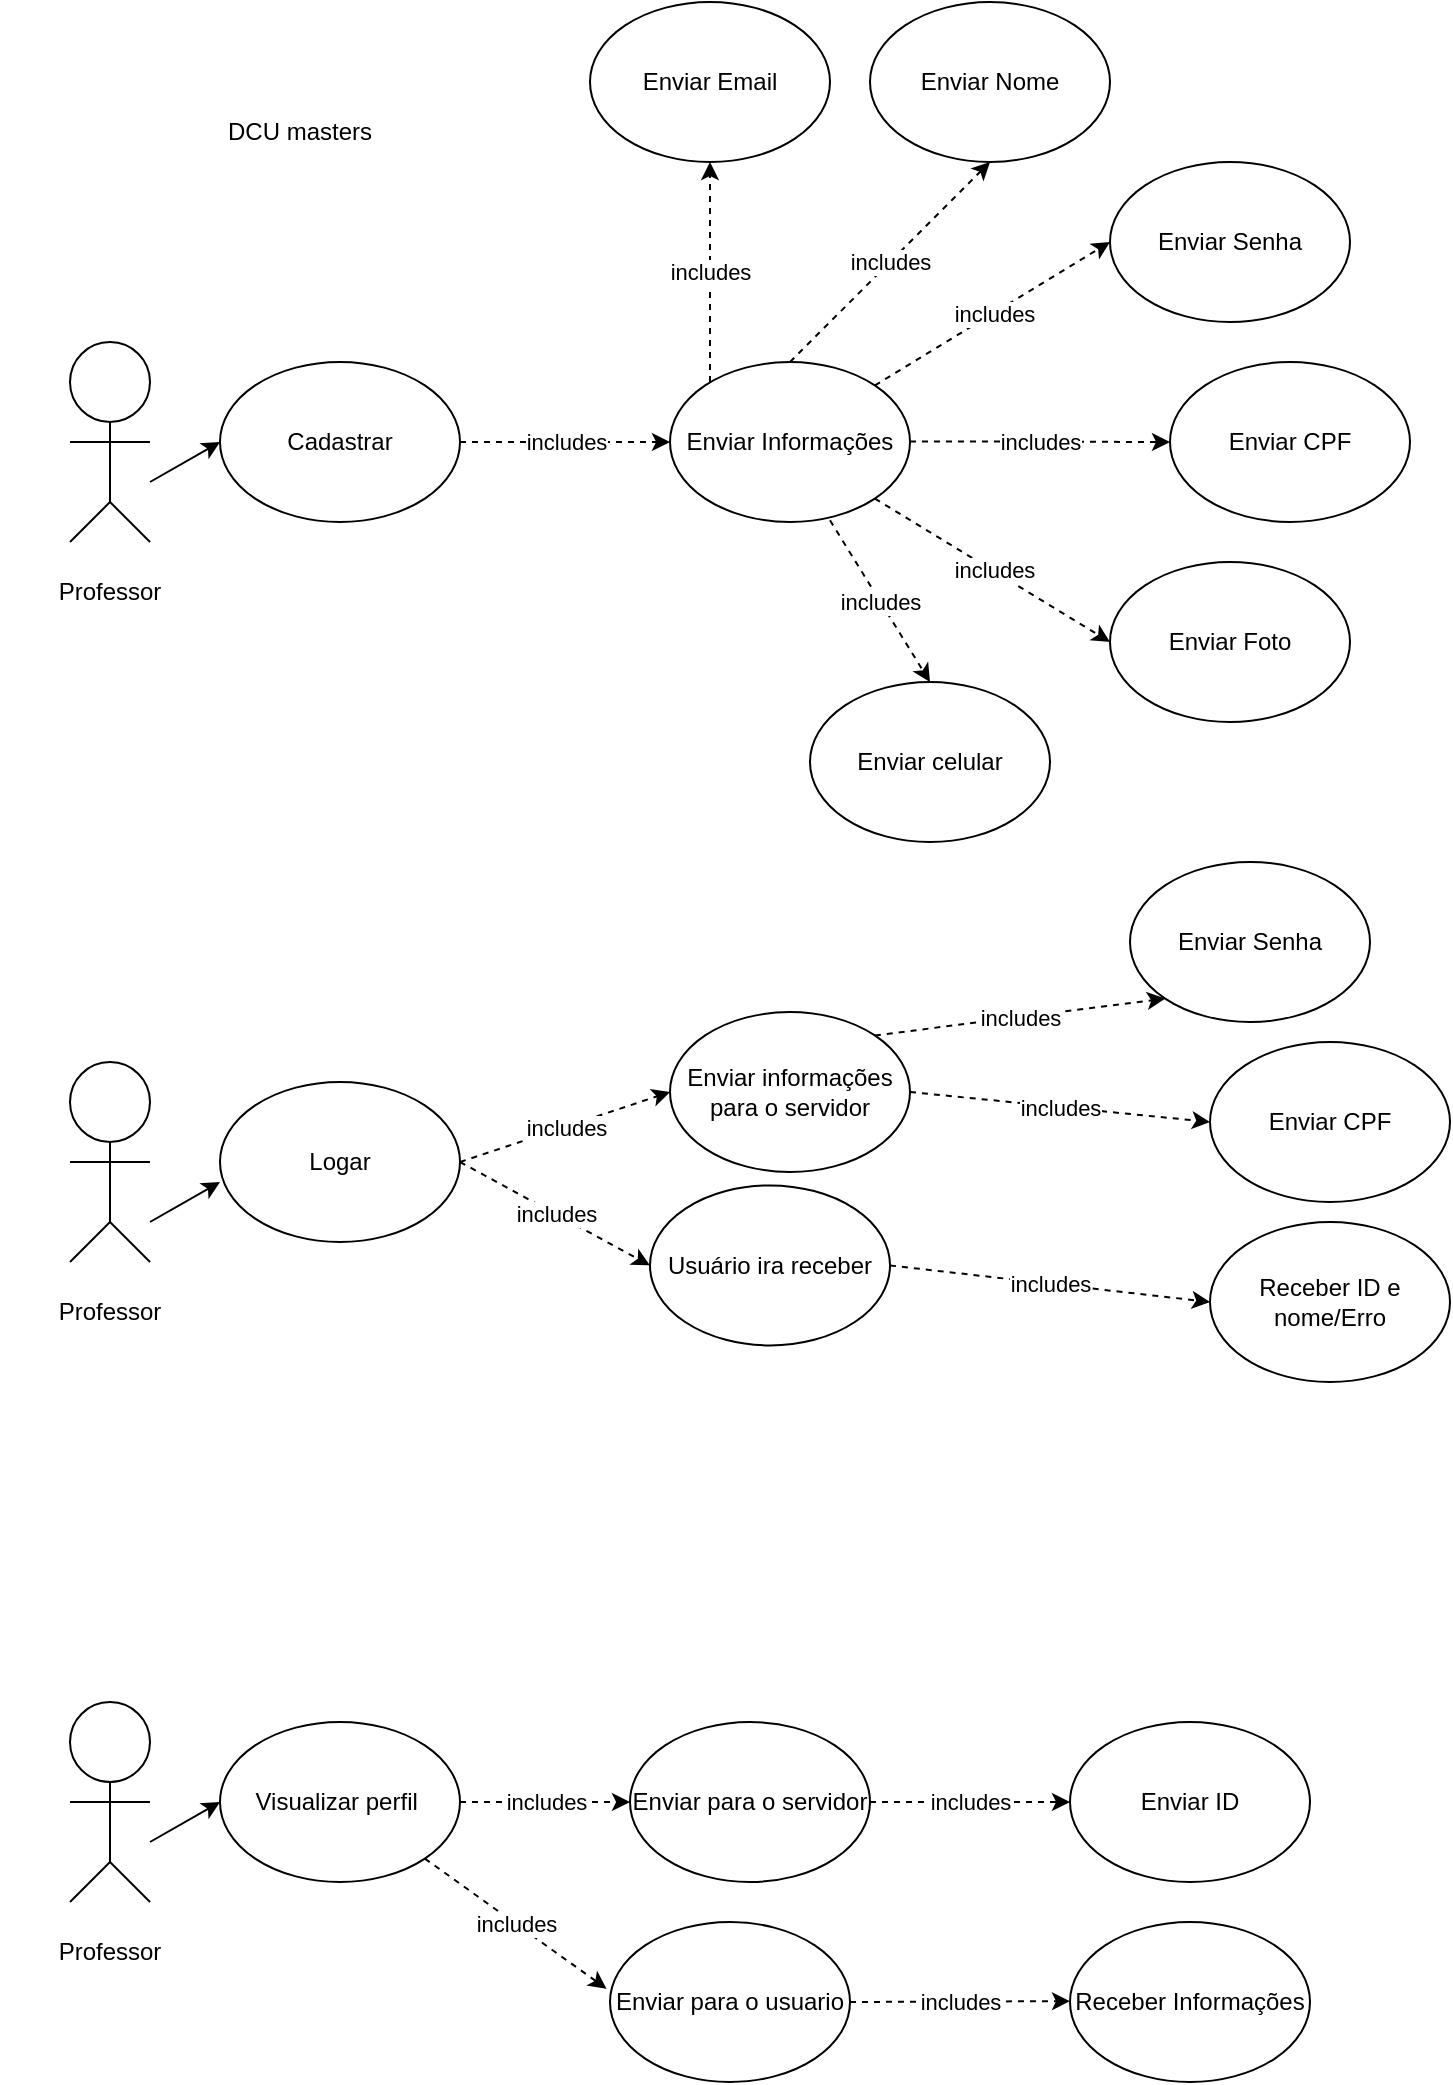 <mxfile version="16.5.6" type="device"><diagram id="yD8AEJvp8rjr0Pd-gw1t" name="Page-1"><mxGraphModel dx="1422" dy="794" grid="1" gridSize="10" guides="1" tooltips="1" connect="1" arrows="1" fold="1" page="1" pageScale="1" pageWidth="827" pageHeight="1169" math="0" shadow="0"><root><mxCell id="0"/><mxCell id="1" parent="0"/><mxCell id="VFdIZOB6IdXJOClM5yZO-1" value="" style="endArrow=none;html=1;rounded=0;" parent="1" target="VFdIZOB6IdXJOClM5yZO-2" edge="1"><mxGeometry width="50" height="50" relative="1" as="geometry"><mxPoint x="100" y="250" as="sourcePoint"/><mxPoint x="100" y="190" as="targetPoint"/></mxGeometry></mxCell><mxCell id="VFdIZOB6IdXJOClM5yZO-2" value="" style="ellipse;whiteSpace=wrap;html=1;aspect=fixed;" parent="1" vertex="1"><mxGeometry x="80" y="170" width="40" height="40" as="geometry"/></mxCell><mxCell id="VFdIZOB6IdXJOClM5yZO-3" value="" style="endArrow=none;html=1;rounded=0;" parent="1" edge="1"><mxGeometry width="50" height="50" relative="1" as="geometry"><mxPoint x="80" y="220" as="sourcePoint"/><mxPoint x="120" y="220" as="targetPoint"/><Array as="points"><mxPoint x="100" y="220"/></Array></mxGeometry></mxCell><mxCell id="VFdIZOB6IdXJOClM5yZO-4" value="" style="endArrow=none;html=1;rounded=0;" parent="1" edge="1"><mxGeometry width="50" height="50" relative="1" as="geometry"><mxPoint x="80" y="270" as="sourcePoint"/><mxPoint x="100" y="250" as="targetPoint"/></mxGeometry></mxCell><mxCell id="VFdIZOB6IdXJOClM5yZO-6" value="" style="endArrow=none;html=1;rounded=0;" parent="1" edge="1"><mxGeometry width="50" height="50" relative="1" as="geometry"><mxPoint x="100" y="250" as="sourcePoint"/><mxPoint x="120" y="270" as="targetPoint"/></mxGeometry></mxCell><mxCell id="VFdIZOB6IdXJOClM5yZO-7" value="DCU masters" style="text;html=1;strokeColor=none;fillColor=none;align=center;verticalAlign=middle;whiteSpace=wrap;rounded=0;" parent="1" vertex="1"><mxGeometry x="130" y="50" width="130" height="30" as="geometry"/></mxCell><mxCell id="VFdIZOB6IdXJOClM5yZO-8" value="Cadastrar" style="ellipse;whiteSpace=wrap;html=1;" parent="1" vertex="1"><mxGeometry x="155" y="180" width="120" height="80" as="geometry"/></mxCell><mxCell id="VFdIZOB6IdXJOClM5yZO-9" value="Logar" style="ellipse;whiteSpace=wrap;html=1;" parent="1" vertex="1"><mxGeometry x="155" y="540" width="120" height="80" as="geometry"/></mxCell><mxCell id="VFdIZOB6IdXJOClM5yZO-11" value="" style="endArrow=none;html=1;rounded=0;" parent="1" target="VFdIZOB6IdXJOClM5yZO-12" edge="1"><mxGeometry width="50" height="50" relative="1" as="geometry"><mxPoint x="100" y="610" as="sourcePoint"/><mxPoint x="100" y="550" as="targetPoint"/></mxGeometry></mxCell><mxCell id="VFdIZOB6IdXJOClM5yZO-12" value="" style="ellipse;whiteSpace=wrap;html=1;aspect=fixed;" parent="1" vertex="1"><mxGeometry x="80" y="530" width="40" height="40" as="geometry"/></mxCell><mxCell id="VFdIZOB6IdXJOClM5yZO-13" value="" style="endArrow=none;html=1;rounded=0;" parent="1" edge="1"><mxGeometry width="50" height="50" relative="1" as="geometry"><mxPoint x="80" y="580" as="sourcePoint"/><mxPoint x="120" y="580" as="targetPoint"/><Array as="points"><mxPoint x="100" y="580"/></Array></mxGeometry></mxCell><mxCell id="VFdIZOB6IdXJOClM5yZO-14" value="" style="endArrow=none;html=1;rounded=0;" parent="1" edge="1"><mxGeometry width="50" height="50" relative="1" as="geometry"><mxPoint x="80" y="630" as="sourcePoint"/><mxPoint x="100" y="610" as="targetPoint"/></mxGeometry></mxCell><mxCell id="VFdIZOB6IdXJOClM5yZO-15" value="" style="endArrow=none;html=1;rounded=0;" parent="1" edge="1"><mxGeometry width="50" height="50" relative="1" as="geometry"><mxPoint x="100" y="610" as="sourcePoint"/><mxPoint x="120" y="630" as="targetPoint"/></mxGeometry></mxCell><mxCell id="VFdIZOB6IdXJOClM5yZO-16" value="Visualizar perfil&amp;nbsp;" style="ellipse;whiteSpace=wrap;html=1;" parent="1" vertex="1"><mxGeometry x="155" y="860" width="120" height="80" as="geometry"/></mxCell><mxCell id="VFdIZOB6IdXJOClM5yZO-17" value="" style="endArrow=none;html=1;rounded=0;" parent="1" target="VFdIZOB6IdXJOClM5yZO-18" edge="1"><mxGeometry width="50" height="50" relative="1" as="geometry"><mxPoint x="100" y="930" as="sourcePoint"/><mxPoint x="100" y="870" as="targetPoint"/></mxGeometry></mxCell><mxCell id="VFdIZOB6IdXJOClM5yZO-18" value="" style="ellipse;whiteSpace=wrap;html=1;aspect=fixed;" parent="1" vertex="1"><mxGeometry x="80" y="850" width="40" height="40" as="geometry"/></mxCell><mxCell id="VFdIZOB6IdXJOClM5yZO-19" value="" style="endArrow=none;html=1;rounded=0;" parent="1" edge="1"><mxGeometry width="50" height="50" relative="1" as="geometry"><mxPoint x="80" y="900" as="sourcePoint"/><mxPoint x="120" y="900" as="targetPoint"/><Array as="points"><mxPoint x="100" y="900"/></Array></mxGeometry></mxCell><mxCell id="VFdIZOB6IdXJOClM5yZO-20" value="" style="endArrow=none;html=1;rounded=0;" parent="1" edge="1"><mxGeometry width="50" height="50" relative="1" as="geometry"><mxPoint x="80" y="950" as="sourcePoint"/><mxPoint x="100" y="930" as="targetPoint"/></mxGeometry></mxCell><mxCell id="VFdIZOB6IdXJOClM5yZO-21" value="" style="endArrow=none;html=1;rounded=0;" parent="1" edge="1"><mxGeometry width="50" height="50" relative="1" as="geometry"><mxPoint x="100" y="930" as="sourcePoint"/><mxPoint x="120" y="950" as="targetPoint"/></mxGeometry></mxCell><mxCell id="VFdIZOB6IdXJOClM5yZO-22" value="Professor" style="text;html=1;strokeColor=none;fillColor=none;align=center;verticalAlign=middle;whiteSpace=wrap;rounded=0;" parent="1" vertex="1"><mxGeometry x="45" y="640" width="110" height="30" as="geometry"/></mxCell><mxCell id="VFdIZOB6IdXJOClM5yZO-23" value="Professor" style="text;html=1;strokeColor=none;fillColor=none;align=center;verticalAlign=middle;whiteSpace=wrap;rounded=0;" parent="1" vertex="1"><mxGeometry x="45" y="960" width="110" height="30" as="geometry"/></mxCell><mxCell id="VFdIZOB6IdXJOClM5yZO-24" value="Professor" style="text;html=1;strokeColor=none;fillColor=none;align=center;verticalAlign=middle;whiteSpace=wrap;rounded=0;" parent="1" vertex="1"><mxGeometry x="45" y="280" width="110" height="30" as="geometry"/></mxCell><mxCell id="VFdIZOB6IdXJOClM5yZO-26" value="i" style="endArrow=classic;html=1;rounded=0;dashed=1;exitX=1;exitY=0.5;exitDx=0;exitDy=0;" parent="1" source="VFdIZOB6IdXJOClM5yZO-8" edge="1"><mxGeometry relative="1" as="geometry"><mxPoint x="290" y="220" as="sourcePoint"/><mxPoint x="380" y="220" as="targetPoint"/></mxGeometry></mxCell><mxCell id="VFdIZOB6IdXJOClM5yZO-27" value="includes" style="edgeLabel;resizable=0;html=1;align=center;verticalAlign=middle;" parent="VFdIZOB6IdXJOClM5yZO-26" connectable="0" vertex="1"><mxGeometry relative="1" as="geometry"/></mxCell><mxCell id="VFdIZOB6IdXJOClM5yZO-28" value="Enviar Informações" style="ellipse;whiteSpace=wrap;html=1;" parent="1" vertex="1"><mxGeometry x="380" y="180" width="120" height="80" as="geometry"/></mxCell><mxCell id="VFdIZOB6IdXJOClM5yZO-29" value="i" style="endArrow=classic;html=1;rounded=0;dashed=1;" parent="1" edge="1"><mxGeometry relative="1" as="geometry"><mxPoint x="500" y="219.71" as="sourcePoint"/><mxPoint x="630" y="220" as="targetPoint"/></mxGeometry></mxCell><mxCell id="VFdIZOB6IdXJOClM5yZO-30" value="includes" style="edgeLabel;resizable=0;html=1;align=center;verticalAlign=middle;" parent="VFdIZOB6IdXJOClM5yZO-29" connectable="0" vertex="1"><mxGeometry relative="1" as="geometry"/></mxCell><mxCell id="VFdIZOB6IdXJOClM5yZO-31" value="Enviar CPF" style="ellipse;whiteSpace=wrap;html=1;" parent="1" vertex="1"><mxGeometry x="630" y="180" width="120" height="80" as="geometry"/></mxCell><mxCell id="VFdIZOB6IdXJOClM5yZO-32" value="" style="endArrow=classic;html=1;rounded=0;entryX=0;entryY=0.5;entryDx=0;entryDy=0;" parent="1" target="VFdIZOB6IdXJOClM5yZO-8" edge="1"><mxGeometry width="50" height="50" relative="1" as="geometry"><mxPoint x="120" y="240" as="sourcePoint"/><mxPoint x="170" y="220" as="targetPoint"/></mxGeometry></mxCell><mxCell id="VFdIZOB6IdXJOClM5yZO-34" value="Enviar Senha" style="ellipse;whiteSpace=wrap;html=1;" parent="1" vertex="1"><mxGeometry x="600" y="80" width="120" height="80" as="geometry"/></mxCell><mxCell id="VFdIZOB6IdXJOClM5yZO-35" value="i" style="endArrow=classic;html=1;rounded=0;dashed=1;entryX=0;entryY=0.5;entryDx=0;entryDy=0;exitX=1;exitY=0;exitDx=0;exitDy=0;" parent="1" source="VFdIZOB6IdXJOClM5yZO-28" target="VFdIZOB6IdXJOClM5yZO-34" edge="1"><mxGeometry relative="1" as="geometry"><mxPoint x="465" y="179.17" as="sourcePoint"/><mxPoint x="595" y="179.46" as="targetPoint"/></mxGeometry></mxCell><mxCell id="VFdIZOB6IdXJOClM5yZO-36" value="includes" style="edgeLabel;resizable=0;html=1;align=center;verticalAlign=middle;" parent="VFdIZOB6IdXJOClM5yZO-35" connectable="0" vertex="1"><mxGeometry relative="1" as="geometry"/></mxCell><mxCell id="VFdIZOB6IdXJOClM5yZO-38" value="Enviar Foto" style="ellipse;whiteSpace=wrap;html=1;" parent="1" vertex="1"><mxGeometry x="600" y="280" width="120" height="80" as="geometry"/></mxCell><mxCell id="VFdIZOB6IdXJOClM5yZO-41" value="" style="endArrow=classic;html=1;rounded=0;entryX=0;entryY=0.5;entryDx=0;entryDy=0;" parent="1" edge="1"><mxGeometry width="50" height="50" relative="1" as="geometry"><mxPoint x="120" y="610.0" as="sourcePoint"/><mxPoint x="155" y="590.0" as="targetPoint"/></mxGeometry></mxCell><mxCell id="VFdIZOB6IdXJOClM5yZO-42" value="" style="endArrow=classic;html=1;rounded=0;entryX=0;entryY=0.5;entryDx=0;entryDy=0;" parent="1" edge="1"><mxGeometry width="50" height="50" relative="1" as="geometry"><mxPoint x="120" y="920.0" as="sourcePoint"/><mxPoint x="155" y="900.0" as="targetPoint"/></mxGeometry></mxCell><mxCell id="VFdIZOB6IdXJOClM5yZO-43" value="Enviar Nome" style="ellipse;whiteSpace=wrap;html=1;" parent="1" vertex="1"><mxGeometry x="480" width="120" height="80" as="geometry"/></mxCell><mxCell id="VFdIZOB6IdXJOClM5yZO-44" value="i" style="endArrow=classic;html=1;rounded=0;dashed=1;entryX=0.5;entryY=1;entryDx=0;entryDy=0;" parent="1" target="VFdIZOB6IdXJOClM5yZO-43" edge="1"><mxGeometry relative="1" as="geometry"><mxPoint x="440" y="180" as="sourcePoint"/><mxPoint x="547.57" y="108.28" as="targetPoint"/></mxGeometry></mxCell><mxCell id="VFdIZOB6IdXJOClM5yZO-45" value="includes" style="edgeLabel;resizable=0;html=1;align=center;verticalAlign=middle;" parent="VFdIZOB6IdXJOClM5yZO-44" connectable="0" vertex="1"><mxGeometry relative="1" as="geometry"/></mxCell><mxCell id="VFdIZOB6IdXJOClM5yZO-51" value="Enviar informações para o servidor" style="ellipse;whiteSpace=wrap;html=1;" parent="1" vertex="1"><mxGeometry x="380" y="505" width="120" height="80" as="geometry"/></mxCell><mxCell id="VFdIZOB6IdXJOClM5yZO-52" value="i" style="endArrow=classic;html=1;rounded=0;dashed=1;exitX=1;exitY=0.5;exitDx=0;exitDy=0;entryX=0;entryY=0.5;entryDx=0;entryDy=0;" parent="1" source="VFdIZOB6IdXJOClM5yZO-9" target="VFdIZOB6IdXJOClM5yZO-51" edge="1"><mxGeometry relative="1" as="geometry"><mxPoint x="290" y="584" as="sourcePoint"/><mxPoint x="370" y="584.0" as="targetPoint"/></mxGeometry></mxCell><mxCell id="VFdIZOB6IdXJOClM5yZO-53" value="includes" style="edgeLabel;resizable=0;html=1;align=center;verticalAlign=middle;" parent="VFdIZOB6IdXJOClM5yZO-52" connectable="0" vertex="1"><mxGeometry relative="1" as="geometry"/></mxCell><mxCell id="VFdIZOB6IdXJOClM5yZO-55" value="i" style="endArrow=classic;html=1;rounded=0;dashed=1;exitX=1;exitY=0.5;exitDx=0;exitDy=0;entryX=0;entryY=0.5;entryDx=0;entryDy=0;" parent="1" source="VFdIZOB6IdXJOClM5yZO-51" target="VFdIZOB6IdXJOClM5yZO-57" edge="1"><mxGeometry relative="1" as="geometry"><mxPoint x="500" y="579.63" as="sourcePoint"/><mxPoint x="630.0" y="579.92" as="targetPoint"/></mxGeometry></mxCell><mxCell id="VFdIZOB6IdXJOClM5yZO-56" value="includes" style="edgeLabel;resizable=0;html=1;align=center;verticalAlign=middle;" parent="VFdIZOB6IdXJOClM5yZO-55" connectable="0" vertex="1"><mxGeometry relative="1" as="geometry"/></mxCell><mxCell id="VFdIZOB6IdXJOClM5yZO-57" value="Enviar CPF" style="ellipse;whiteSpace=wrap;html=1;" parent="1" vertex="1"><mxGeometry x="650" y="520" width="120" height="80" as="geometry"/></mxCell><mxCell id="VFdIZOB6IdXJOClM5yZO-58" value="Enviar Senha" style="ellipse;whiteSpace=wrap;html=1;" parent="1" vertex="1"><mxGeometry x="610" y="430" width="120" height="80" as="geometry"/></mxCell><mxCell id="VFdIZOB6IdXJOClM5yZO-59" value="i" style="endArrow=classic;html=1;rounded=0;dashed=1;entryX=0;entryY=1;entryDx=0;entryDy=0;exitX=1;exitY=0;exitDx=0;exitDy=0;" parent="1" source="VFdIZOB6IdXJOClM5yZO-51" target="VFdIZOB6IdXJOClM5yZO-58" edge="1"><mxGeometry relative="1" as="geometry"><mxPoint x="490" y="560.0" as="sourcePoint"/><mxPoint x="620.0" y="560.29" as="targetPoint"/></mxGeometry></mxCell><mxCell id="VFdIZOB6IdXJOClM5yZO-60" value="includes" style="edgeLabel;resizable=0;html=1;align=center;verticalAlign=middle;" parent="VFdIZOB6IdXJOClM5yZO-59" connectable="0" vertex="1"><mxGeometry relative="1" as="geometry"/></mxCell><mxCell id="VFdIZOB6IdXJOClM5yZO-61" value="Usuário ira receber" style="ellipse;whiteSpace=wrap;html=1;" parent="1" vertex="1"><mxGeometry x="370" y="591.72" width="120" height="80" as="geometry"/></mxCell><mxCell id="VFdIZOB6IdXJOClM5yZO-62" value="i" style="endArrow=classic;html=1;rounded=0;dashed=1;exitX=1;exitY=0.5;exitDx=0;exitDy=0;entryX=0;entryY=0.5;entryDx=0;entryDy=0;" parent="1" source="VFdIZOB6IdXJOClM5yZO-61" target="VFdIZOB6IdXJOClM5yZO-68" edge="1"><mxGeometry relative="1" as="geometry"><mxPoint x="490" y="666.35" as="sourcePoint"/><mxPoint x="640" y="620" as="targetPoint"/></mxGeometry></mxCell><mxCell id="VFdIZOB6IdXJOClM5yZO-63" value="includes" style="edgeLabel;resizable=0;html=1;align=center;verticalAlign=middle;" parent="VFdIZOB6IdXJOClM5yZO-62" connectable="0" vertex="1"><mxGeometry relative="1" as="geometry"/></mxCell><mxCell id="VFdIZOB6IdXJOClM5yZO-66" value="i" style="endArrow=classic;html=1;rounded=0;dashed=1;exitX=1;exitY=0.5;exitDx=0;exitDy=0;entryX=0;entryY=0.5;entryDx=0;entryDy=0;" parent="1" source="VFdIZOB6IdXJOClM5yZO-9" target="VFdIZOB6IdXJOClM5yZO-61" edge="1"><mxGeometry relative="1" as="geometry"><mxPoint x="275" y="597.5" as="sourcePoint"/><mxPoint x="380.0" y="562.5" as="targetPoint"/></mxGeometry></mxCell><mxCell id="VFdIZOB6IdXJOClM5yZO-67" value="includes" style="edgeLabel;resizable=0;html=1;align=center;verticalAlign=middle;" parent="VFdIZOB6IdXJOClM5yZO-66" connectable="0" vertex="1"><mxGeometry relative="1" as="geometry"/></mxCell><mxCell id="VFdIZOB6IdXJOClM5yZO-68" value="Receber ID e nome/Erro" style="ellipse;whiteSpace=wrap;html=1;" parent="1" vertex="1"><mxGeometry x="650" y="610" width="120" height="80" as="geometry"/></mxCell><mxCell id="VFdIZOB6IdXJOClM5yZO-69" value="Enviar para o servidor" style="ellipse;whiteSpace=wrap;html=1;" parent="1" vertex="1"><mxGeometry x="360" y="860" width="120" height="80" as="geometry"/></mxCell><mxCell id="VFdIZOB6IdXJOClM5yZO-70" value="i" style="endArrow=classic;html=1;rounded=0;dashed=1;exitX=1;exitY=0.5;exitDx=0;exitDy=0;entryX=0;entryY=0.5;entryDx=0;entryDy=0;" parent="1" target="VFdIZOB6IdXJOClM5yZO-69" edge="1"><mxGeometry relative="1" as="geometry"><mxPoint x="275" y="900" as="sourcePoint"/><mxPoint x="370" y="951.72" as="targetPoint"/></mxGeometry></mxCell><mxCell id="VFdIZOB6IdXJOClM5yZO-71" value="includes" style="edgeLabel;resizable=0;html=1;align=center;verticalAlign=middle;" parent="VFdIZOB6IdXJOClM5yZO-70" connectable="0" vertex="1"><mxGeometry relative="1" as="geometry"/></mxCell><mxCell id="VFdIZOB6IdXJOClM5yZO-74" value="Enviar ID" style="ellipse;whiteSpace=wrap;html=1;" parent="1" vertex="1"><mxGeometry x="580" y="860" width="120" height="80" as="geometry"/></mxCell><mxCell id="VFdIZOB6IdXJOClM5yZO-75" value="i" style="endArrow=classic;html=1;rounded=0;dashed=1;exitX=1;exitY=0.5;exitDx=0;exitDy=0;entryX=0;entryY=0.5;entryDx=0;entryDy=0;" parent="1" target="VFdIZOB6IdXJOClM5yZO-74" edge="1"><mxGeometry relative="1" as="geometry"><mxPoint x="480.0" y="900" as="sourcePoint"/><mxPoint x="640.0" y="918.28" as="targetPoint"/></mxGeometry></mxCell><mxCell id="VFdIZOB6IdXJOClM5yZO-76" value="includes" style="edgeLabel;resizable=0;html=1;align=center;verticalAlign=middle;" parent="VFdIZOB6IdXJOClM5yZO-75" connectable="0" vertex="1"><mxGeometry relative="1" as="geometry"/></mxCell><mxCell id="VFdIZOB6IdXJOClM5yZO-77" value="Enviar para o usuario" style="ellipse;whiteSpace=wrap;html=1;" parent="1" vertex="1"><mxGeometry x="350" y="960" width="120" height="80" as="geometry"/></mxCell><mxCell id="VFdIZOB6IdXJOClM5yZO-78" value="Receber Informações" style="ellipse;whiteSpace=wrap;html=1;" parent="1" vertex="1"><mxGeometry x="580" y="960" width="120" height="80" as="geometry"/></mxCell><mxCell id="VFdIZOB6IdXJOClM5yZO-79" value="i" style="endArrow=classic;html=1;rounded=0;dashed=1;exitX=1;exitY=0.5;exitDx=0;exitDy=0;entryX=0;entryY=0.5;entryDx=0;entryDy=0;" parent="1" source="VFdIZOB6IdXJOClM5yZO-77" edge="1"><mxGeometry relative="1" as="geometry"><mxPoint x="480.0" y="999.57" as="sourcePoint"/><mxPoint x="580.0" y="999.57" as="targetPoint"/></mxGeometry></mxCell><mxCell id="VFdIZOB6IdXJOClM5yZO-80" value="includes" style="edgeLabel;resizable=0;html=1;align=center;verticalAlign=middle;" parent="VFdIZOB6IdXJOClM5yZO-79" connectable="0" vertex="1"><mxGeometry relative="1" as="geometry"/></mxCell><mxCell id="VFdIZOB6IdXJOClM5yZO-81" value="i" style="endArrow=classic;html=1;rounded=0;dashed=1;exitX=1;exitY=1;exitDx=0;exitDy=0;entryX=-0.014;entryY=0.418;entryDx=0;entryDy=0;entryPerimeter=0;" parent="1" source="VFdIZOB6IdXJOClM5yZO-16" target="VFdIZOB6IdXJOClM5yZO-77" edge="1"><mxGeometry relative="1" as="geometry"><mxPoint x="260" y="930.43" as="sourcePoint"/><mxPoint x="370.0" y="930" as="targetPoint"/></mxGeometry></mxCell><mxCell id="VFdIZOB6IdXJOClM5yZO-82" value="includes" style="edgeLabel;resizable=0;html=1;align=center;verticalAlign=middle;" parent="VFdIZOB6IdXJOClM5yZO-81" connectable="0" vertex="1"><mxGeometry relative="1" as="geometry"/></mxCell><mxCell id="1hHrBiVnQW_X5Cz_p-GR-1" value="i" style="endArrow=classic;html=1;rounded=0;dashed=1;entryX=0;entryY=0.5;entryDx=0;entryDy=0;exitX=1;exitY=1;exitDx=0;exitDy=0;" parent="1" source="VFdIZOB6IdXJOClM5yZO-28" target="VFdIZOB6IdXJOClM5yZO-38" edge="1"><mxGeometry relative="1" as="geometry"><mxPoint x="475" y="259.0" as="sourcePoint"/><mxPoint x="605" y="259.29" as="targetPoint"/></mxGeometry></mxCell><mxCell id="1hHrBiVnQW_X5Cz_p-GR-2" value="includes" style="edgeLabel;resizable=0;html=1;align=center;verticalAlign=middle;" parent="1hHrBiVnQW_X5Cz_p-GR-1" connectable="0" vertex="1"><mxGeometry relative="1" as="geometry"/></mxCell><mxCell id="1hHrBiVnQW_X5Cz_p-GR-3" value="Enviar Email" style="ellipse;whiteSpace=wrap;html=1;" parent="1" vertex="1"><mxGeometry x="340" width="120" height="80" as="geometry"/></mxCell><mxCell id="1hHrBiVnQW_X5Cz_p-GR-4" value="i" style="endArrow=classic;html=1;rounded=0;dashed=1;entryX=0.5;entryY=1;entryDx=0;entryDy=0;" parent="1" target="1hHrBiVnQW_X5Cz_p-GR-3" edge="1"><mxGeometry relative="1" as="geometry"><mxPoint x="400" y="190" as="sourcePoint"/><mxPoint x="500" y="90" as="targetPoint"/></mxGeometry></mxCell><mxCell id="1hHrBiVnQW_X5Cz_p-GR-5" value="includes" style="edgeLabel;resizable=0;html=1;align=center;verticalAlign=middle;" parent="1hHrBiVnQW_X5Cz_p-GR-4" connectable="0" vertex="1"><mxGeometry relative="1" as="geometry"/></mxCell><mxCell id="1hHrBiVnQW_X5Cz_p-GR-6" value="Enviar celular" style="ellipse;whiteSpace=wrap;html=1;" parent="1" vertex="1"><mxGeometry x="450" y="340" width="120" height="80" as="geometry"/></mxCell><mxCell id="1hHrBiVnQW_X5Cz_p-GR-7" value="i" style="endArrow=classic;html=1;rounded=0;dashed=1;entryX=0.5;entryY=0;entryDx=0;entryDy=0;exitX=1;exitY=1;exitDx=0;exitDy=0;" parent="1" target="1hHrBiVnQW_X5Cz_p-GR-6" edge="1"><mxGeometry relative="1" as="geometry"><mxPoint x="459.996" y="259.144" as="sourcePoint"/><mxPoint x="577.57" y="330.86" as="targetPoint"/></mxGeometry></mxCell><mxCell id="1hHrBiVnQW_X5Cz_p-GR-8" value="includes" style="edgeLabel;resizable=0;html=1;align=center;verticalAlign=middle;" parent="1hHrBiVnQW_X5Cz_p-GR-7" connectable="0" vertex="1"><mxGeometry relative="1" as="geometry"/></mxCell></root></mxGraphModel></diagram></mxfile>